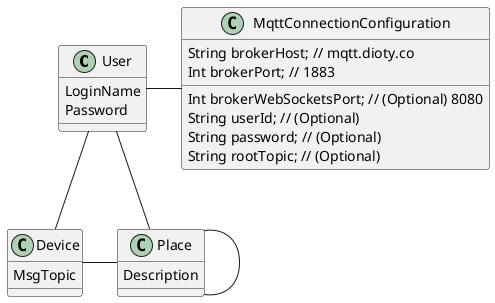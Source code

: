 @startuml

class User {
  LoginName
  Password
}
class Device {
  MsgTopic
}
class Place {
  Description
}
class MqttConnectionConfiguration{
  String brokerHost; // mqtt.dioty.co
  Int brokerPort; // 1883
  Int brokerWebSocketsPort; // (Optional) 8080
  String userId; // (Optional)
  String password; // (Optional)
  String rootTopic; // (Optional)
}

User -right- MqttConnectionConfiguration
User -down- Place
Place - Place
User -down- Device
Place -left- Device

@enduml
